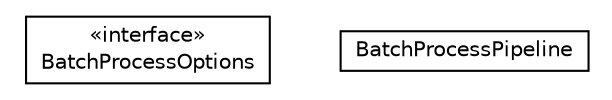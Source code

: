 #!/usr/local/bin/dot
#
# Class diagram 
# Generated by UMLGraph version R5_6-24-gf6e263 (http://www.umlgraph.org/)
#

digraph G {
	edge [fontname="Helvetica",fontsize=10,labelfontname="Helvetica",labelfontsize=10];
	node [fontname="Helvetica",fontsize=10,shape=plaintext];
	nodesep=0.25;
	ranksep=0.5;
	// com.ohair.stephen.edp.BatchProcessOptions
	c46 [label=<<table title="com.ohair.stephen.edp.BatchProcessOptions" border="0" cellborder="1" cellspacing="0" cellpadding="2" port="p" href="./BatchProcessOptions.html">
		<tr><td><table border="0" cellspacing="0" cellpadding="1">
<tr><td align="center" balign="center"> &#171;interface&#187; </td></tr>
<tr><td align="center" balign="center"> BatchProcessOptions </td></tr>
		</table></td></tr>
		</table>>, URL="./BatchProcessOptions.html", fontname="Helvetica", fontcolor="black", fontsize=10.0];
	// com.ohair.stephen.edp.BatchProcessPipeline
	c47 [label=<<table title="com.ohair.stephen.edp.BatchProcessPipeline" border="0" cellborder="1" cellspacing="0" cellpadding="2" port="p" href="./BatchProcessPipeline.html">
		<tr><td><table border="0" cellspacing="0" cellpadding="1">
<tr><td align="center" balign="center"> BatchProcessPipeline </td></tr>
		</table></td></tr>
		</table>>, URL="./BatchProcessPipeline.html", fontname="Helvetica", fontcolor="black", fontsize=10.0];
}

